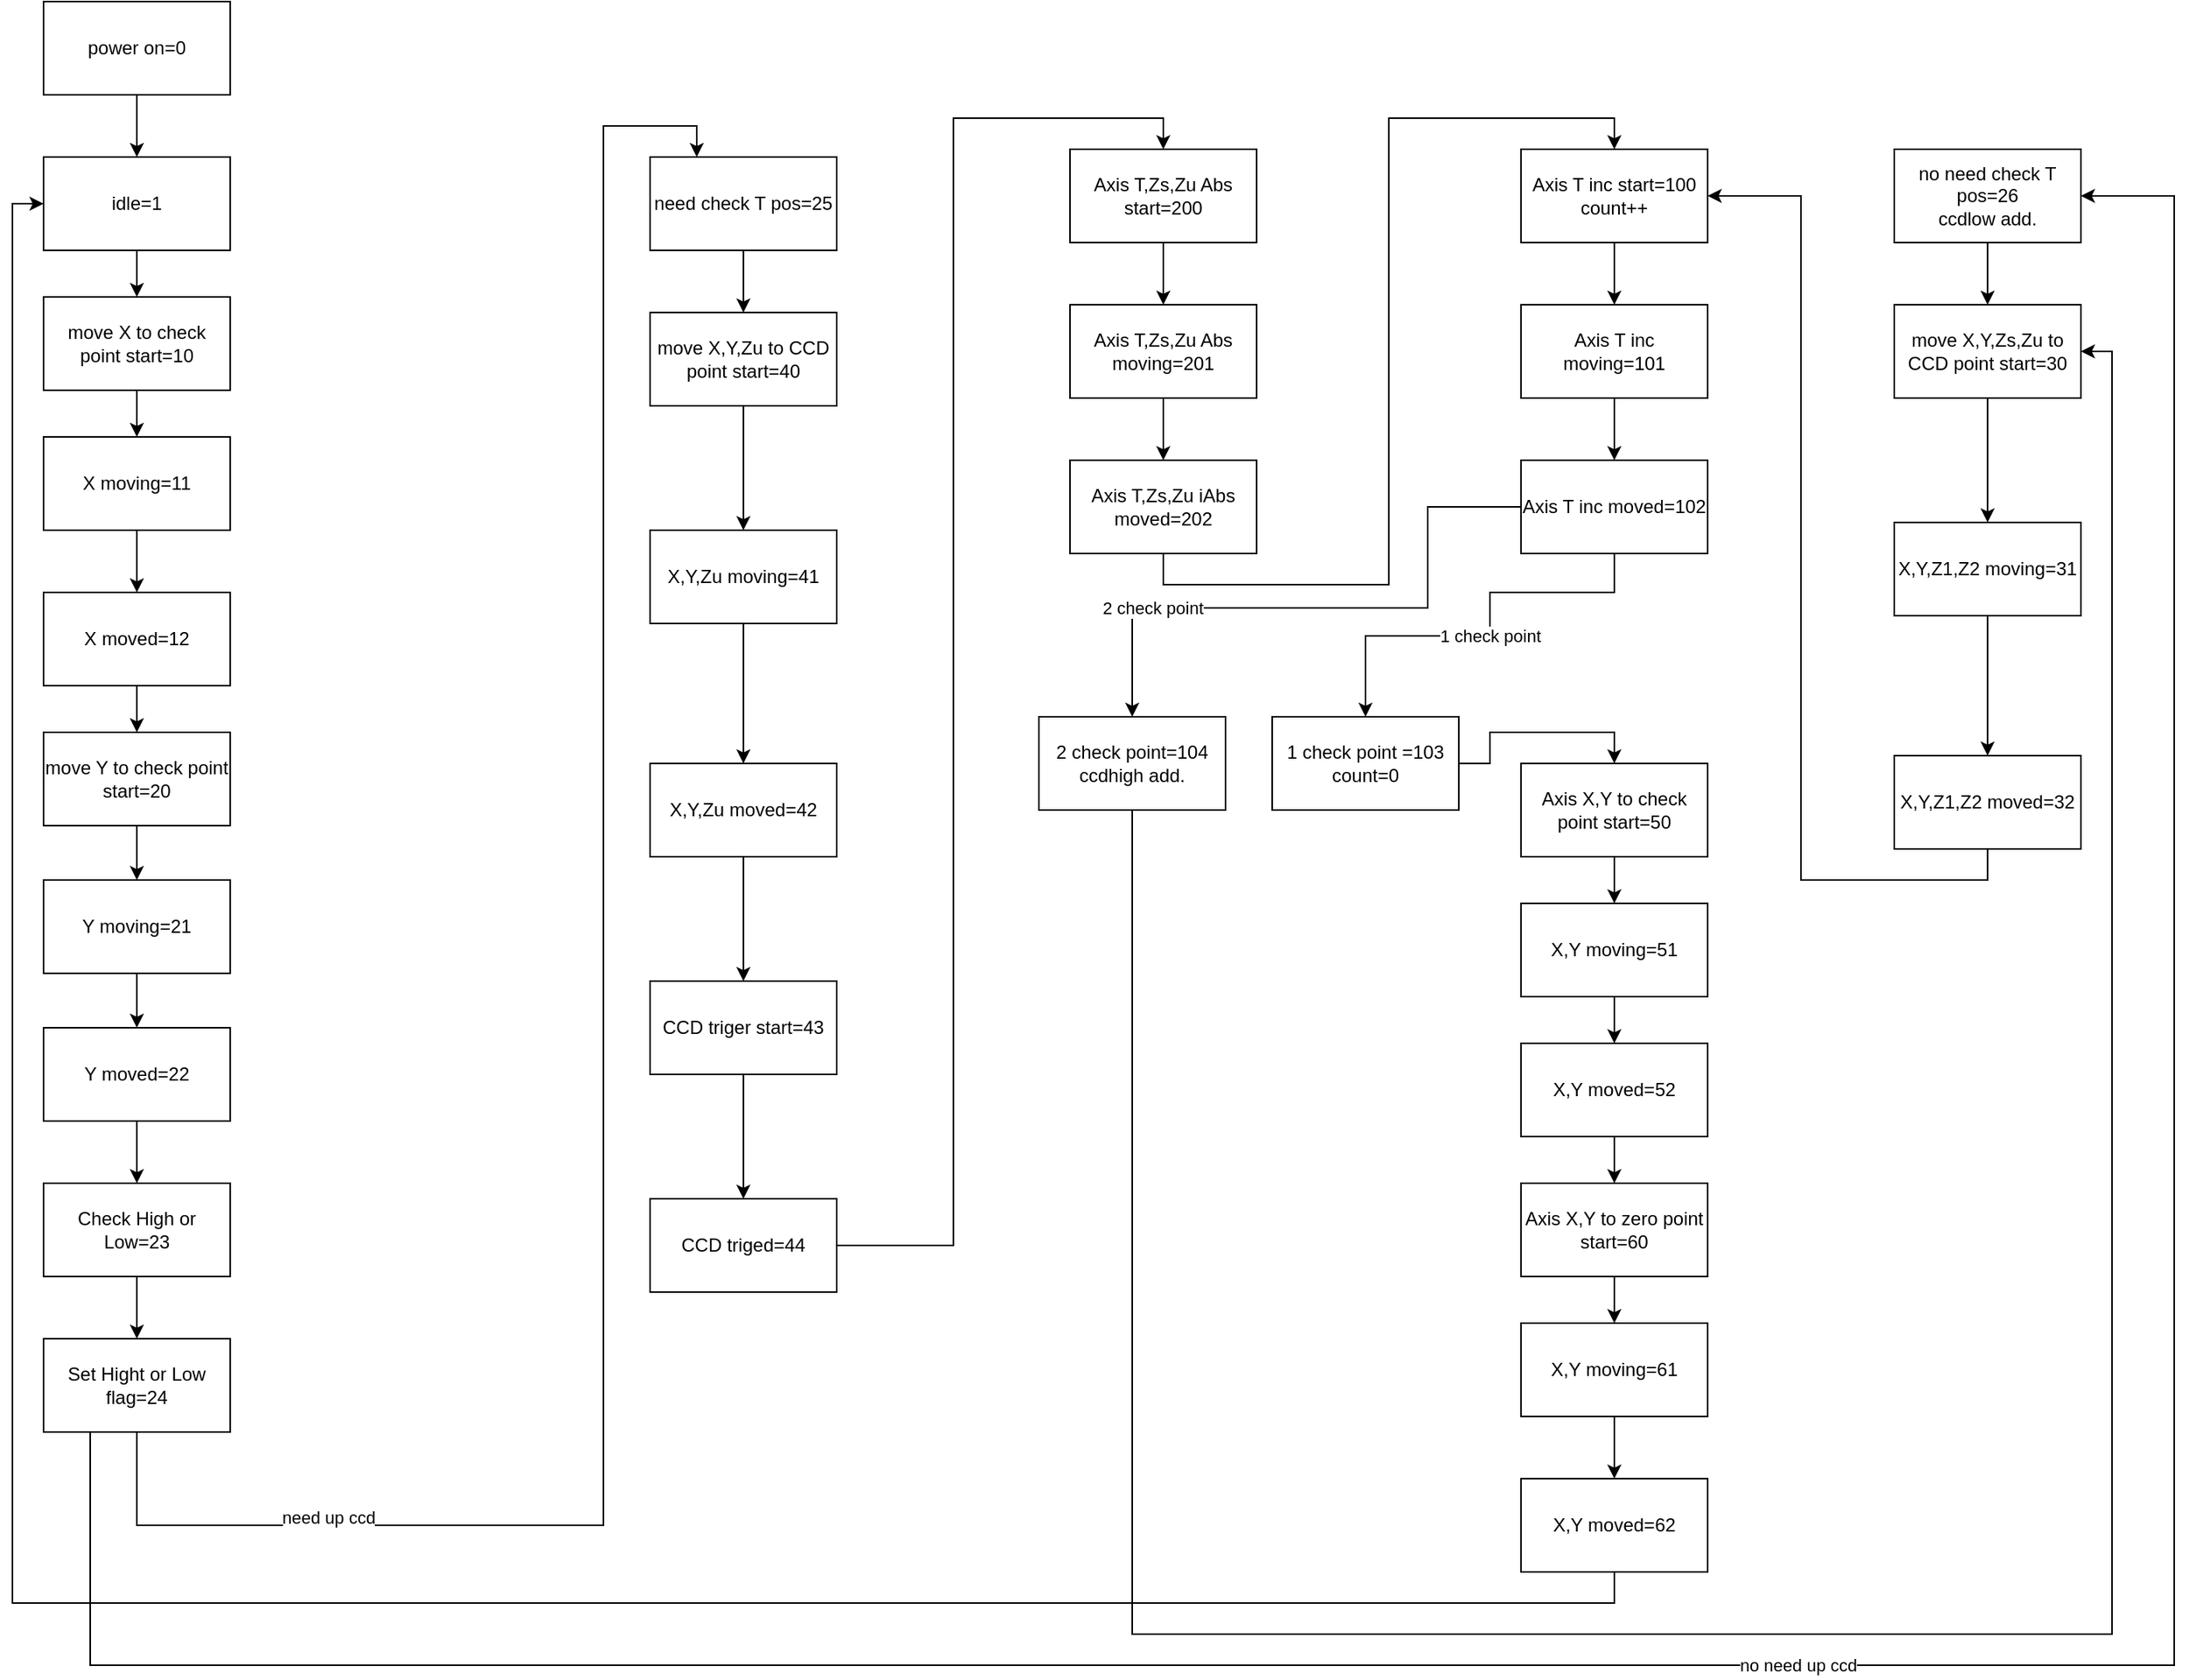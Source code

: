 <mxfile version="13.10.2" type="device"><diagram id="2hn1PG995OjjqZ-mARSx" name="Page-1"><mxGraphModel dx="1483" dy="891" grid="1" gridSize="10" guides="1" tooltips="1" connect="1" arrows="1" fold="1" page="1" pageScale="1" pageWidth="827" pageHeight="1169" math="0" shadow="0"><root><mxCell id="0"/><mxCell id="1" parent="0"/><mxCell id="p4NQ4rRX_Sd0K627CyPt-3" value="" style="edgeStyle=orthogonalEdgeStyle;rounded=0;orthogonalLoop=1;jettySize=auto;html=1;" parent="1" source="p4NQ4rRX_Sd0K627CyPt-1" target="p4NQ4rRX_Sd0K627CyPt-2" edge="1"><mxGeometry relative="1" as="geometry"/></mxCell><mxCell id="p4NQ4rRX_Sd0K627CyPt-1" value="power on=0" style="rounded=0;whiteSpace=wrap;html=1;" parent="1" vertex="1"><mxGeometry x="80" y="20" width="120" height="60" as="geometry"/></mxCell><mxCell id="p4NQ4rRX_Sd0K627CyPt-5" value="" style="edgeStyle=orthogonalEdgeStyle;rounded=0;orthogonalLoop=1;jettySize=auto;html=1;" parent="1" source="p4NQ4rRX_Sd0K627CyPt-2" target="p4NQ4rRX_Sd0K627CyPt-4" edge="1"><mxGeometry relative="1" as="geometry"/></mxCell><mxCell id="p4NQ4rRX_Sd0K627CyPt-2" value="idle=1" style="rounded=0;whiteSpace=wrap;html=1;" parent="1" vertex="1"><mxGeometry x="80" y="120" width="120" height="60" as="geometry"/></mxCell><mxCell id="p4NQ4rRX_Sd0K627CyPt-7" value="" style="edgeStyle=orthogonalEdgeStyle;rounded=0;orthogonalLoop=1;jettySize=auto;html=1;" parent="1" source="p4NQ4rRX_Sd0K627CyPt-4" target="p4NQ4rRX_Sd0K627CyPt-6" edge="1"><mxGeometry relative="1" as="geometry"/></mxCell><mxCell id="p4NQ4rRX_Sd0K627CyPt-4" value="move X to check point start=10" style="rounded=0;whiteSpace=wrap;html=1;" parent="1" vertex="1"><mxGeometry x="80" y="210" width="120" height="60" as="geometry"/></mxCell><mxCell id="p4NQ4rRX_Sd0K627CyPt-9" value="" style="edgeStyle=orthogonalEdgeStyle;rounded=0;orthogonalLoop=1;jettySize=auto;html=1;" parent="1" source="p4NQ4rRX_Sd0K627CyPt-6" target="p4NQ4rRX_Sd0K627CyPt-8" edge="1"><mxGeometry relative="1" as="geometry"/></mxCell><mxCell id="p4NQ4rRX_Sd0K627CyPt-6" value="X moving=11" style="rounded=0;whiteSpace=wrap;html=1;" parent="1" vertex="1"><mxGeometry x="80" y="300" width="120" height="60" as="geometry"/></mxCell><mxCell id="p4NQ4rRX_Sd0K627CyPt-11" value="" style="edgeStyle=orthogonalEdgeStyle;rounded=0;orthogonalLoop=1;jettySize=auto;html=1;" parent="1" source="p4NQ4rRX_Sd0K627CyPt-8" target="p4NQ4rRX_Sd0K627CyPt-10" edge="1"><mxGeometry relative="1" as="geometry"/></mxCell><mxCell id="p4NQ4rRX_Sd0K627CyPt-8" value="X moved=12" style="rounded=0;whiteSpace=wrap;html=1;" parent="1" vertex="1"><mxGeometry x="80" y="400" width="120" height="60" as="geometry"/></mxCell><mxCell id="p4NQ4rRX_Sd0K627CyPt-13" value="" style="edgeStyle=orthogonalEdgeStyle;rounded=0;orthogonalLoop=1;jettySize=auto;html=1;" parent="1" source="p4NQ4rRX_Sd0K627CyPt-10" target="p4NQ4rRX_Sd0K627CyPt-12" edge="1"><mxGeometry relative="1" as="geometry"/></mxCell><mxCell id="p4NQ4rRX_Sd0K627CyPt-10" value="move Y to check point start=20" style="rounded=0;whiteSpace=wrap;html=1;" parent="1" vertex="1"><mxGeometry x="80" y="490" width="120" height="60" as="geometry"/></mxCell><mxCell id="p4NQ4rRX_Sd0K627CyPt-15" value="" style="edgeStyle=orthogonalEdgeStyle;rounded=0;orthogonalLoop=1;jettySize=auto;html=1;" parent="1" source="p4NQ4rRX_Sd0K627CyPt-12" target="p4NQ4rRX_Sd0K627CyPt-14" edge="1"><mxGeometry relative="1" as="geometry"/></mxCell><mxCell id="p4NQ4rRX_Sd0K627CyPt-12" value="Y moving=21" style="rounded=0;whiteSpace=wrap;html=1;" parent="1" vertex="1"><mxGeometry x="80" y="585" width="120" height="60" as="geometry"/></mxCell><mxCell id="p4NQ4rRX_Sd0K627CyPt-17" value="" style="edgeStyle=orthogonalEdgeStyle;rounded=0;orthogonalLoop=1;jettySize=auto;html=1;" parent="1" source="p4NQ4rRX_Sd0K627CyPt-14" target="p4NQ4rRX_Sd0K627CyPt-16" edge="1"><mxGeometry relative="1" as="geometry"/></mxCell><mxCell id="p4NQ4rRX_Sd0K627CyPt-14" value="Y moved=22" style="rounded=0;whiteSpace=wrap;html=1;" parent="1" vertex="1"><mxGeometry x="80" y="680" width="120" height="60" as="geometry"/></mxCell><mxCell id="p4NQ4rRX_Sd0K627CyPt-19" value="" style="edgeStyle=orthogonalEdgeStyle;rounded=0;orthogonalLoop=1;jettySize=auto;html=1;" parent="1" source="p4NQ4rRX_Sd0K627CyPt-16" target="p4NQ4rRX_Sd0K627CyPt-18" edge="1"><mxGeometry relative="1" as="geometry"/></mxCell><mxCell id="p4NQ4rRX_Sd0K627CyPt-16" value="Check High or Low=23" style="rounded=0;whiteSpace=wrap;html=1;" parent="1" vertex="1"><mxGeometry x="80" y="780" width="120" height="60" as="geometry"/></mxCell><mxCell id="x8t9aSvTp41RRqaFwgAj-20" value="no need up ccd" style="edgeStyle=orthogonalEdgeStyle;rounded=0;orthogonalLoop=1;jettySize=auto;html=1;exitX=0.25;exitY=1;exitDx=0;exitDy=0;entryX=1;entryY=0.5;entryDx=0;entryDy=0;" parent="1" source="p4NQ4rRX_Sd0K627CyPt-18" target="x8t9aSvTp41RRqaFwgAj-9" edge="1"><mxGeometry relative="1" as="geometry"><Array as="points"><mxPoint x="110" y="1090"/><mxPoint x="1450" y="1090"/><mxPoint x="1450" y="145"/></Array></mxGeometry></mxCell><mxCell id="x8t9aSvTp41RRqaFwgAj-21" style="edgeStyle=orthogonalEdgeStyle;rounded=0;orthogonalLoop=1;jettySize=auto;html=1;entryX=0.25;entryY=0;entryDx=0;entryDy=0;" parent="1" target="x8t9aSvTp41RRqaFwgAj-8" edge="1"><mxGeometry relative="1" as="geometry"><mxPoint x="140" y="940" as="sourcePoint"/><Array as="points"><mxPoint x="140" y="1000"/><mxPoint x="440" y="1000"/><mxPoint x="440" y="100"/><mxPoint x="500" y="100"/></Array></mxGeometry></mxCell><mxCell id="x8t9aSvTp41RRqaFwgAj-49" value="need up ccd" style="edgeLabel;html=1;align=center;verticalAlign=middle;resizable=0;points=[];" parent="x8t9aSvTp41RRqaFwgAj-21" vertex="1" connectable="0"><mxGeometry x="-0.727" y="5" relative="1" as="geometry"><mxPoint as="offset"/></mxGeometry></mxCell><mxCell id="p4NQ4rRX_Sd0K627CyPt-18" value="Set Hight or Low flag=24" style="rounded=0;whiteSpace=wrap;html=1;" parent="1" vertex="1"><mxGeometry x="80" y="880" width="120" height="60" as="geometry"/></mxCell><mxCell id="x8t9aSvTp41RRqaFwgAj-6" style="edgeStyle=orthogonalEdgeStyle;rounded=0;orthogonalLoop=1;jettySize=auto;html=1;exitX=0.5;exitY=1;exitDx=0;exitDy=0;entryX=0.5;entryY=0;entryDx=0;entryDy=0;" parent="1" source="p4NQ4rRX_Sd0K627CyPt-20" target="p4NQ4rRX_Sd0K627CyPt-22" edge="1"><mxGeometry relative="1" as="geometry"/></mxCell><mxCell id="p4NQ4rRX_Sd0K627CyPt-20" value="move X,Y,Zs,Zu to CCD point start=30" style="rounded=0;whiteSpace=wrap;html=1;" parent="1" vertex="1"><mxGeometry x="1270" y="215" width="120" height="60" as="geometry"/></mxCell><mxCell id="p4NQ4rRX_Sd0K627CyPt-25" value="" style="edgeStyle=orthogonalEdgeStyle;rounded=0;orthogonalLoop=1;jettySize=auto;html=1;" parent="1" source="p4NQ4rRX_Sd0K627CyPt-22" target="p4NQ4rRX_Sd0K627CyPt-24" edge="1"><mxGeometry relative="1" as="geometry"/></mxCell><mxCell id="p4NQ4rRX_Sd0K627CyPt-22" value="X,Y,Z1,Z2 moving=31" style="rounded=0;whiteSpace=wrap;html=1;" parent="1" vertex="1"><mxGeometry x="1270" y="355" width="120" height="60" as="geometry"/></mxCell><mxCell id="x8t9aSvTp41RRqaFwgAj-51" style="edgeStyle=orthogonalEdgeStyle;rounded=0;orthogonalLoop=1;jettySize=auto;html=1;exitX=0.5;exitY=1;exitDx=0;exitDy=0;entryX=1;entryY=0.5;entryDx=0;entryDy=0;" parent="1" source="p4NQ4rRX_Sd0K627CyPt-24" target="p4NQ4rRX_Sd0K627CyPt-26" edge="1"><mxGeometry relative="1" as="geometry"/></mxCell><mxCell id="p4NQ4rRX_Sd0K627CyPt-24" value="X,Y,Z1,Z2 moved=32" style="rounded=0;whiteSpace=wrap;html=1;" parent="1" vertex="1"><mxGeometry x="1270" y="505" width="120" height="60" as="geometry"/></mxCell><mxCell id="p4NQ4rRX_Sd0K627CyPt-33" value="" style="edgeStyle=orthogonalEdgeStyle;rounded=0;orthogonalLoop=1;jettySize=auto;html=1;" parent="1" source="p4NQ4rRX_Sd0K627CyPt-26" target="p4NQ4rRX_Sd0K627CyPt-32" edge="1"><mxGeometry relative="1" as="geometry"/></mxCell><mxCell id="p4NQ4rRX_Sd0K627CyPt-26" value="Axis T inc start=100&lt;br&gt;count++" style="rounded=0;whiteSpace=wrap;html=1;" parent="1" vertex="1"><mxGeometry x="1030" y="115" width="120" height="60" as="geometry"/></mxCell><mxCell id="p4NQ4rRX_Sd0K627CyPt-35" value="" style="edgeStyle=orthogonalEdgeStyle;rounded=0;orthogonalLoop=1;jettySize=auto;html=1;" parent="1" source="p4NQ4rRX_Sd0K627CyPt-32" target="p4NQ4rRX_Sd0K627CyPt-34" edge="1"><mxGeometry relative="1" as="geometry"/></mxCell><mxCell id="p4NQ4rRX_Sd0K627CyPt-32" value="Axis T inc moving=101" style="rounded=0;whiteSpace=wrap;html=1;" parent="1" vertex="1"><mxGeometry x="1030" y="215" width="120" height="60" as="geometry"/></mxCell><mxCell id="5aCBxaumLH538PC8eIN3-3" style="edgeStyle=orthogonalEdgeStyle;rounded=0;orthogonalLoop=1;jettySize=auto;html=1;exitX=0;exitY=0.5;exitDx=0;exitDy=0;entryX=0.5;entryY=0;entryDx=0;entryDy=0;" edge="1" parent="1" source="p4NQ4rRX_Sd0K627CyPt-34" target="5aCBxaumLH538PC8eIN3-1"><mxGeometry relative="1" as="geometry"><Array as="points"><mxPoint x="970" y="345"/><mxPoint x="970" y="410"/><mxPoint x="780" y="410"/></Array></mxGeometry></mxCell><mxCell id="5aCBxaumLH538PC8eIN3-6" value="2 check point" style="edgeLabel;html=1;align=center;verticalAlign=middle;resizable=0;points=[];" vertex="1" connectable="0" parent="5aCBxaumLH538PC8eIN3-3"><mxGeometry x="0.574" relative="1" as="geometry"><mxPoint x="1" as="offset"/></mxGeometry></mxCell><mxCell id="5aCBxaumLH538PC8eIN3-4" value="1 check point" style="edgeStyle=orthogonalEdgeStyle;rounded=0;orthogonalLoop=1;jettySize=auto;html=1;exitX=0.5;exitY=1;exitDx=0;exitDy=0;entryX=0.5;entryY=0;entryDx=0;entryDy=0;" edge="1" parent="1" source="p4NQ4rRX_Sd0K627CyPt-34" target="5aCBxaumLH538PC8eIN3-2"><mxGeometry relative="1" as="geometry"><Array as="points"><mxPoint x="1090" y="400"/><mxPoint x="1010" y="400"/><mxPoint x="1010" y="428"/><mxPoint x="930" y="428"/></Array></mxGeometry></mxCell><mxCell id="p4NQ4rRX_Sd0K627CyPt-34" value="Axis T inc moved=102" style="rounded=0;whiteSpace=wrap;html=1;" parent="1" vertex="1"><mxGeometry x="1030" y="315" width="120" height="60" as="geometry"/></mxCell><mxCell id="x8t9aSvTp41RRqaFwgAj-19" style="edgeStyle=orthogonalEdgeStyle;rounded=0;orthogonalLoop=1;jettySize=auto;html=1;exitX=0.5;exitY=1;exitDx=0;exitDy=0;entryX=0.5;entryY=0;entryDx=0;entryDy=0;" parent="1" source="x8t9aSvTp41RRqaFwgAj-7" target="x8t9aSvTp41RRqaFwgAj-17" edge="1"><mxGeometry relative="1" as="geometry"/></mxCell><mxCell id="x8t9aSvTp41RRqaFwgAj-7" value="&lt;span&gt;move X,Y,Zu to CCD point start=40&lt;/span&gt;" style="rounded=0;whiteSpace=wrap;html=1;" parent="1" vertex="1"><mxGeometry x="470" y="220" width="120" height="60" as="geometry"/></mxCell><mxCell id="x8t9aSvTp41RRqaFwgAj-12" style="edgeStyle=orthogonalEdgeStyle;rounded=0;orthogonalLoop=1;jettySize=auto;html=1;exitX=0.5;exitY=1;exitDx=0;exitDy=0;entryX=0.5;entryY=0;entryDx=0;entryDy=0;" parent="1" source="x8t9aSvTp41RRqaFwgAj-8" target="x8t9aSvTp41RRqaFwgAj-7" edge="1"><mxGeometry relative="1" as="geometry"/></mxCell><mxCell id="x8t9aSvTp41RRqaFwgAj-8" value="need check T pos=25" style="rounded=0;whiteSpace=wrap;html=1;" parent="1" vertex="1"><mxGeometry x="470" y="120" width="120" height="60" as="geometry"/></mxCell><mxCell id="x8t9aSvTp41RRqaFwgAj-13" style="edgeStyle=orthogonalEdgeStyle;rounded=0;orthogonalLoop=1;jettySize=auto;html=1;exitX=0.5;exitY=1;exitDx=0;exitDy=0;entryX=0.5;entryY=0;entryDx=0;entryDy=0;" parent="1" source="x8t9aSvTp41RRqaFwgAj-9" target="p4NQ4rRX_Sd0K627CyPt-20" edge="1"><mxGeometry relative="1" as="geometry"/></mxCell><mxCell id="x8t9aSvTp41RRqaFwgAj-9" value="no need check T pos=26&lt;br&gt;ccdlow add." style="rounded=0;whiteSpace=wrap;html=1;" parent="1" vertex="1"><mxGeometry x="1270" y="115" width="120" height="60" as="geometry"/></mxCell><mxCell id="x8t9aSvTp41RRqaFwgAj-16" value="" style="edgeStyle=orthogonalEdgeStyle;rounded=0;orthogonalLoop=1;jettySize=auto;html=1;" parent="1" source="x8t9aSvTp41RRqaFwgAj-17" target="x8t9aSvTp41RRqaFwgAj-18" edge="1"><mxGeometry relative="1" as="geometry"/></mxCell><mxCell id="x8t9aSvTp41RRqaFwgAj-17" value="X,Y,Zu moving=41" style="rounded=0;whiteSpace=wrap;html=1;" parent="1" vertex="1"><mxGeometry x="470" y="360" width="120" height="60" as="geometry"/></mxCell><mxCell id="x8t9aSvTp41RRqaFwgAj-23" value="" style="edgeStyle=orthogonalEdgeStyle;rounded=0;orthogonalLoop=1;jettySize=auto;html=1;" parent="1" source="x8t9aSvTp41RRqaFwgAj-18" target="x8t9aSvTp41RRqaFwgAj-22" edge="1"><mxGeometry relative="1" as="geometry"/></mxCell><mxCell id="x8t9aSvTp41RRqaFwgAj-18" value="X,Y,Zu moved=42" style="rounded=0;whiteSpace=wrap;html=1;" parent="1" vertex="1"><mxGeometry x="470" y="510" width="120" height="60" as="geometry"/></mxCell><mxCell id="x8t9aSvTp41RRqaFwgAj-25" value="" style="edgeStyle=orthogonalEdgeStyle;rounded=0;orthogonalLoop=1;jettySize=auto;html=1;" parent="1" source="x8t9aSvTp41RRqaFwgAj-22" target="x8t9aSvTp41RRqaFwgAj-24" edge="1"><mxGeometry relative="1" as="geometry"/></mxCell><mxCell id="x8t9aSvTp41RRqaFwgAj-22" value="CCD triger start=43" style="rounded=0;whiteSpace=wrap;html=1;" parent="1" vertex="1"><mxGeometry x="470" y="650" width="120" height="60" as="geometry"/></mxCell><mxCell id="x8t9aSvTp41RRqaFwgAj-27" value="" style="edgeStyle=orthogonalEdgeStyle;rounded=0;orthogonalLoop=1;jettySize=auto;html=1;entryX=0.5;entryY=0;entryDx=0;entryDy=0;" parent="1" source="x8t9aSvTp41RRqaFwgAj-24" target="x8t9aSvTp41RRqaFwgAj-29" edge="1"><mxGeometry relative="1" as="geometry"><mxPoint x="680" y="590" as="targetPoint"/></mxGeometry></mxCell><mxCell id="x8t9aSvTp41RRqaFwgAj-24" value="CCD triged=44" style="rounded=0;whiteSpace=wrap;html=1;" parent="1" vertex="1"><mxGeometry x="470" y="790" width="120" height="60" as="geometry"/></mxCell><mxCell id="x8t9aSvTp41RRqaFwgAj-28" value="" style="edgeStyle=orthogonalEdgeStyle;rounded=0;orthogonalLoop=1;jettySize=auto;html=1;" parent="1" source="x8t9aSvTp41RRqaFwgAj-29" target="x8t9aSvTp41RRqaFwgAj-31" edge="1"><mxGeometry relative="1" as="geometry"/></mxCell><mxCell id="x8t9aSvTp41RRqaFwgAj-29" value="Axis T,Zs,Zu Abs start=200" style="rounded=0;whiteSpace=wrap;html=1;" parent="1" vertex="1"><mxGeometry x="740" y="115" width="120" height="60" as="geometry"/></mxCell><mxCell id="x8t9aSvTp41RRqaFwgAj-30" value="" style="edgeStyle=orthogonalEdgeStyle;rounded=0;orthogonalLoop=1;jettySize=auto;html=1;" parent="1" source="x8t9aSvTp41RRqaFwgAj-31" target="x8t9aSvTp41RRqaFwgAj-32" edge="1"><mxGeometry relative="1" as="geometry"/></mxCell><mxCell id="x8t9aSvTp41RRqaFwgAj-31" value="Axis T,Zs,Zu Abs moving=201" style="rounded=0;whiteSpace=wrap;html=1;" parent="1" vertex="1"><mxGeometry x="740" y="215" width="120" height="60" as="geometry"/></mxCell><mxCell id="x8t9aSvTp41RRqaFwgAj-33" style="edgeStyle=orthogonalEdgeStyle;rounded=0;orthogonalLoop=1;jettySize=auto;html=1;exitX=0.5;exitY=1;exitDx=0;exitDy=0;entryX=0.5;entryY=0;entryDx=0;entryDy=0;" parent="1" source="x8t9aSvTp41RRqaFwgAj-32" target="p4NQ4rRX_Sd0K627CyPt-26" edge="1"><mxGeometry relative="1" as="geometry"/></mxCell><mxCell id="x8t9aSvTp41RRqaFwgAj-32" value="Axis T,Zs,Zu iAbs moved=202" style="rounded=0;whiteSpace=wrap;html=1;" parent="1" vertex="1"><mxGeometry x="740" y="315" width="120" height="60" as="geometry"/></mxCell><mxCell id="x8t9aSvTp41RRqaFwgAj-40" value="" style="edgeStyle=orthogonalEdgeStyle;rounded=0;orthogonalLoop=1;jettySize=auto;html=1;" parent="1" source="x8t9aSvTp41RRqaFwgAj-37" target="x8t9aSvTp41RRqaFwgAj-39" edge="1"><mxGeometry relative="1" as="geometry"/></mxCell><mxCell id="x8t9aSvTp41RRqaFwgAj-37" value="Axis X,Y to check point start=50" style="rounded=0;whiteSpace=wrap;html=1;" parent="1" vertex="1"><mxGeometry x="1030" y="510" width="120" height="60" as="geometry"/></mxCell><mxCell id="x8t9aSvTp41RRqaFwgAj-42" value="" style="edgeStyle=orthogonalEdgeStyle;rounded=0;orthogonalLoop=1;jettySize=auto;html=1;" parent="1" source="x8t9aSvTp41RRqaFwgAj-39" target="x8t9aSvTp41RRqaFwgAj-41" edge="1"><mxGeometry relative="1" as="geometry"/></mxCell><mxCell id="x8t9aSvTp41RRqaFwgAj-39" value="X,Y moving=51" style="rounded=0;whiteSpace=wrap;html=1;" parent="1" vertex="1"><mxGeometry x="1030" y="600" width="120" height="60" as="geometry"/></mxCell><mxCell id="5aCBxaumLH538PC8eIN3-5" style="edgeStyle=orthogonalEdgeStyle;rounded=0;orthogonalLoop=1;jettySize=auto;html=1;exitX=0.5;exitY=1;exitDx=0;exitDy=0;entryX=0.5;entryY=0;entryDx=0;entryDy=0;" edge="1" parent="1" source="x8t9aSvTp41RRqaFwgAj-41" target="x8t9aSvTp41RRqaFwgAj-44"><mxGeometry relative="1" as="geometry"/></mxCell><mxCell id="x8t9aSvTp41RRqaFwgAj-41" value="X,Y moved=52" style="rounded=0;whiteSpace=wrap;html=1;" parent="1" vertex="1"><mxGeometry x="1030" y="690" width="120" height="60" as="geometry"/></mxCell><mxCell id="x8t9aSvTp41RRqaFwgAj-43" value="" style="edgeStyle=orthogonalEdgeStyle;rounded=0;orthogonalLoop=1;jettySize=auto;html=1;" parent="1" source="x8t9aSvTp41RRqaFwgAj-44" target="x8t9aSvTp41RRqaFwgAj-46" edge="1"><mxGeometry relative="1" as="geometry"/></mxCell><mxCell id="x8t9aSvTp41RRqaFwgAj-44" value="Axis X,Y to zero point start=60" style="rounded=0;whiteSpace=wrap;html=1;" parent="1" vertex="1"><mxGeometry x="1030" y="780" width="120" height="60" as="geometry"/></mxCell><mxCell id="x8t9aSvTp41RRqaFwgAj-45" value="" style="edgeStyle=orthogonalEdgeStyle;rounded=0;orthogonalLoop=1;jettySize=auto;html=1;" parent="1" source="x8t9aSvTp41RRqaFwgAj-46" target="x8t9aSvTp41RRqaFwgAj-47" edge="1"><mxGeometry relative="1" as="geometry"/></mxCell><mxCell id="x8t9aSvTp41RRqaFwgAj-46" value="X,Y moving=61" style="rounded=0;whiteSpace=wrap;html=1;" parent="1" vertex="1"><mxGeometry x="1030" y="870" width="120" height="60" as="geometry"/></mxCell><mxCell id="x8t9aSvTp41RRqaFwgAj-48" style="edgeStyle=orthogonalEdgeStyle;rounded=0;orthogonalLoop=1;jettySize=auto;html=1;exitX=0.5;exitY=1;exitDx=0;exitDy=0;entryX=0;entryY=0.5;entryDx=0;entryDy=0;" parent="1" source="x8t9aSvTp41RRqaFwgAj-47" target="p4NQ4rRX_Sd0K627CyPt-2" edge="1"><mxGeometry relative="1" as="geometry"/></mxCell><mxCell id="x8t9aSvTp41RRqaFwgAj-47" value="X,Y moved=62" style="rounded=0;whiteSpace=wrap;html=1;" parent="1" vertex="1"><mxGeometry x="1030" y="970" width="120" height="60" as="geometry"/></mxCell><mxCell id="5aCBxaumLH538PC8eIN3-8" style="edgeStyle=orthogonalEdgeStyle;rounded=0;orthogonalLoop=1;jettySize=auto;html=1;exitX=0.5;exitY=1;exitDx=0;exitDy=0;entryX=1;entryY=0.5;entryDx=0;entryDy=0;" edge="1" parent="1" source="5aCBxaumLH538PC8eIN3-1" target="p4NQ4rRX_Sd0K627CyPt-20"><mxGeometry relative="1" as="geometry"><Array as="points"><mxPoint x="780" y="1070"/><mxPoint x="1410" y="1070"/><mxPoint x="1410" y="245"/></Array></mxGeometry></mxCell><mxCell id="5aCBxaumLH538PC8eIN3-1" value="2 check point=104&lt;br&gt;ccdhigh add." style="rounded=0;whiteSpace=wrap;html=1;" vertex="1" parent="1"><mxGeometry x="720" y="480" width="120" height="60" as="geometry"/></mxCell><mxCell id="5aCBxaumLH538PC8eIN3-7" style="edgeStyle=orthogonalEdgeStyle;rounded=0;orthogonalLoop=1;jettySize=auto;html=1;exitX=1;exitY=0.5;exitDx=0;exitDy=0;entryX=0.5;entryY=0;entryDx=0;entryDy=0;" edge="1" parent="1" source="5aCBxaumLH538PC8eIN3-2" target="x8t9aSvTp41RRqaFwgAj-37"><mxGeometry relative="1" as="geometry"/></mxCell><mxCell id="5aCBxaumLH538PC8eIN3-2" value="1 check point =103&lt;br&gt;count=0" style="rounded=0;whiteSpace=wrap;html=1;" vertex="1" parent="1"><mxGeometry x="870" y="480" width="120" height="60" as="geometry"/></mxCell></root></mxGraphModel></diagram></mxfile>